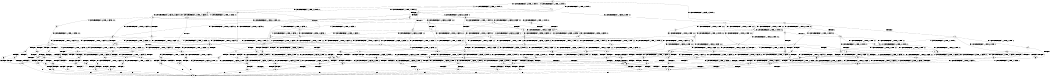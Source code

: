 digraph BCG {
size = "7, 10.5";
center = TRUE;
node [shape = circle];
0 [peripheries = 2];
0 -> 1 [label = "EX !0 !ATOMIC_EXCH_BRANCH (1, +1, TRUE, +0, 2, TRUE) !:0:"];
0 -> 2 [label = "EX !1 !ATOMIC_EXCH_BRANCH (1, +0, TRUE, +0, 1, TRUE) !:0:"];
0 -> 3 [label = "EX !2 !ATOMIC_EXCH_BRANCH (1, +0, FALSE, +0, 3, TRUE) !:0:"];
0 -> 4 [label = "EX !0 !ATOMIC_EXCH_BRANCH (1, +1, TRUE, +0, 2, TRUE) !:0:"];
1 -> 5 [label = "TERMINATE !0"];
2 -> 6 [label = "EX !0 !ATOMIC_EXCH_BRANCH (1, +1, TRUE, +0, 2, TRUE) !:0:1:"];
2 -> 7 [label = "EX !2 !ATOMIC_EXCH_BRANCH (1, +0, FALSE, +0, 3, TRUE) !:0:1:"];
2 -> 8 [label = "EX !0 !ATOMIC_EXCH_BRANCH (1, +1, TRUE, +0, 2, TRUE) !:0:1:"];
2 -> 2 [label = "EX !1 !ATOMIC_EXCH_BRANCH (1, +0, TRUE, +0, 1, TRUE) !:0:1:"];
3 -> 9 [label = "EX !0 !ATOMIC_EXCH_BRANCH (1, +1, TRUE, +0, 2, TRUE) !:0:2:"];
3 -> 10 [label = "TERMINATE !2"];
3 -> 11 [label = "EX !1 !ATOMIC_EXCH_BRANCH (1, +0, TRUE, +0, 1, TRUE) !:0:2:"];
3 -> 12 [label = "EX !0 !ATOMIC_EXCH_BRANCH (1, +1, TRUE, +0, 2, TRUE) !:0:2:"];
4 -> 5 [label = "TERMINATE !0"];
4 -> 13 [label = "TERMINATE !0"];
4 -> 14 [label = "EX !1 !ATOMIC_EXCH_BRANCH (1, +0, TRUE, +0, 1, FALSE) !:0:"];
4 -> 15 [label = "EX !2 !ATOMIC_EXCH_BRANCH (1, +0, FALSE, +0, 3, FALSE) !:0:"];
5 -> 16 [label = "EX !1 !ATOMIC_EXCH_BRANCH (1, +0, TRUE, +0, 1, FALSE) !:1:"];
6 -> 17 [label = "EX !1 !ATOMIC_EXCH_BRANCH (1, +0, TRUE, +0, 1, FALSE) !:0:1:"];
7 -> 18 [label = "EX !1 !ATOMIC_EXCH_BRANCH (1, +0, TRUE, +0, 1, TRUE) !:0:1:2:"];
7 -> 19 [label = "TERMINATE !2"];
7 -> 20 [label = "EX !0 !ATOMIC_EXCH_BRANCH (1, +1, TRUE, +0, 2, TRUE) !:0:1:2:"];
7 -> 11 [label = "EX !1 !ATOMIC_EXCH_BRANCH (1, +0, TRUE, +0, 1, TRUE) !:0:1:2:"];
8 -> 17 [label = "EX !1 !ATOMIC_EXCH_BRANCH (1, +0, TRUE, +0, 1, FALSE) !:0:1:"];
8 -> 21 [label = "TERMINATE !0"];
8 -> 22 [label = "EX !2 !ATOMIC_EXCH_BRANCH (1, +0, FALSE, +0, 3, FALSE) !:0:1:"];
8 -> 14 [label = "EX !1 !ATOMIC_EXCH_BRANCH (1, +0, TRUE, +0, 1, FALSE) !:0:1:"];
9 -> 23 [label = "TERMINATE !0"];
10 -> 24 [label = "EX !0 !ATOMIC_EXCH_BRANCH (1, +1, TRUE, +0, 2, TRUE) !:0:"];
10 -> 25 [label = "EX !1 !ATOMIC_EXCH_BRANCH (1, +0, TRUE, +0, 1, TRUE) !:0:"];
10 -> 26 [label = "EX !0 !ATOMIC_EXCH_BRANCH (1, +1, TRUE, +0, 2, TRUE) !:0:"];
11 -> 27 [label = "EX !0 !ATOMIC_EXCH_BRANCH (1, +1, TRUE, +0, 2, TRUE) !:0:1:2:"];
11 -> 19 [label = "TERMINATE !2"];
11 -> 20 [label = "EX !0 !ATOMIC_EXCH_BRANCH (1, +1, TRUE, +0, 2, TRUE) !:0:1:2:"];
11 -> 11 [label = "EX !1 !ATOMIC_EXCH_BRANCH (1, +0, TRUE, +0, 1, TRUE) !:0:1:2:"];
12 -> 23 [label = "TERMINATE !0"];
12 -> 28 [label = "TERMINATE !2"];
12 -> 29 [label = "TERMINATE !0"];
12 -> 30 [label = "EX !1 !ATOMIC_EXCH_BRANCH (1, +0, TRUE, +0, 1, FALSE) !:0:2:"];
13 -> 16 [label = "EX !1 !ATOMIC_EXCH_BRANCH (1, +0, TRUE, +0, 1, FALSE) !:1:"];
13 -> 31 [label = "EX !2 !ATOMIC_EXCH_BRANCH (1, +0, FALSE, +0, 3, FALSE) !:1:"];
13 -> 32 [label = "EX !1 !ATOMIC_EXCH_BRANCH (1, +0, TRUE, +0, 1, FALSE) !:1:"];
14 -> 33 [label = "TERMINATE !0"];
14 -> 34 [label = "TERMINATE !1"];
14 -> 35 [label = "TERMINATE !0"];
14 -> 36 [label = "EX !2 !ATOMIC_EXCH_BRANCH (1, +0, FALSE, +0, 3, TRUE) !:0:1:"];
15 -> 37 [label = "EX !2 !ATOMIC_EXCH_BRANCH (1, +1, TRUE, +1, 1, TRUE) !:0:2:"];
15 -> 38 [label = "TERMINATE !0"];
15 -> 39 [label = "EX !1 !ATOMIC_EXCH_BRANCH (1, +0, TRUE, +0, 1, FALSE) !:0:2:"];
15 -> 40 [label = "EX !2 !ATOMIC_EXCH_BRANCH (1, +1, TRUE, +1, 1, TRUE) !:0:2:"];
16 -> 41 [label = "TERMINATE !1"];
17 -> 33 [label = "TERMINATE !0"];
18 -> 27 [label = "EX !0 !ATOMIC_EXCH_BRANCH (1, +1, TRUE, +0, 2, TRUE) !:0:1:2:"];
19 -> 42 [label = "EX !1 !ATOMIC_EXCH_BRANCH (1, +0, TRUE, +0, 1, TRUE) !:0:1:"];
19 -> 43 [label = "EX !0 !ATOMIC_EXCH_BRANCH (1, +1, TRUE, +0, 2, TRUE) !:0:1:"];
19 -> 25 [label = "EX !1 !ATOMIC_EXCH_BRANCH (1, +0, TRUE, +0, 1, TRUE) !:0:1:"];
20 -> 44 [label = "EX !1 !ATOMIC_EXCH_BRANCH (1, +0, TRUE, +0, 1, FALSE) !:0:1:2:"];
20 -> 45 [label = "TERMINATE !2"];
20 -> 46 [label = "TERMINATE !0"];
20 -> 30 [label = "EX !1 !ATOMIC_EXCH_BRANCH (1, +0, TRUE, +0, 1, FALSE) !:0:1:2:"];
21 -> 16 [label = "EX !1 !ATOMIC_EXCH_BRANCH (1, +0, TRUE, +0, 1, FALSE) !:1:"];
21 -> 47 [label = "EX !2 !ATOMIC_EXCH_BRANCH (1, +0, FALSE, +0, 3, FALSE) !:1:"];
21 -> 32 [label = "EX !1 !ATOMIC_EXCH_BRANCH (1, +0, TRUE, +0, 1, FALSE) !:1:"];
22 -> 48 [label = "EX !1 !ATOMIC_EXCH_BRANCH (1, +0, TRUE, +0, 1, FALSE) !:0:1:2:"];
22 -> 49 [label = "TERMINATE !0"];
22 -> 50 [label = "EX !2 !ATOMIC_EXCH_BRANCH (1, +1, TRUE, +1, 1, TRUE) !:0:1:2:"];
22 -> 39 [label = "EX !1 !ATOMIC_EXCH_BRANCH (1, +0, TRUE, +0, 1, FALSE) !:0:1:2:"];
23 -> 51 [label = "EX !1 !ATOMIC_EXCH_BRANCH (1, +0, TRUE, +0, 1, FALSE) !:1:2:"];
24 -> 52 [label = "TERMINATE !0"];
25 -> 53 [label = "EX !0 !ATOMIC_EXCH_BRANCH (1, +1, TRUE, +0, 2, TRUE) !:0:1:"];
25 -> 43 [label = "EX !0 !ATOMIC_EXCH_BRANCH (1, +1, TRUE, +0, 2, TRUE) !:0:1:"];
25 -> 25 [label = "EX !1 !ATOMIC_EXCH_BRANCH (1, +0, TRUE, +0, 1, TRUE) !:0:1:"];
26 -> 52 [label = "TERMINATE !0"];
26 -> 54 [label = "TERMINATE !0"];
26 -> 55 [label = "EX !1 !ATOMIC_EXCH_BRANCH (1, +0, TRUE, +0, 1, FALSE) !:0:"];
27 -> 44 [label = "EX !1 !ATOMIC_EXCH_BRANCH (1, +0, TRUE, +0, 1, FALSE) !:0:1:2:"];
28 -> 52 [label = "TERMINATE !0"];
28 -> 54 [label = "TERMINATE !0"];
28 -> 55 [label = "EX !1 !ATOMIC_EXCH_BRANCH (1, +0, TRUE, +0, 1, FALSE) !:0:"];
29 -> 51 [label = "EX !1 !ATOMIC_EXCH_BRANCH (1, +0, TRUE, +0, 1, FALSE) !:1:2:"];
29 -> 56 [label = "TERMINATE !2"];
29 -> 57 [label = "EX !1 !ATOMIC_EXCH_BRANCH (1, +0, TRUE, +0, 1, FALSE) !:1:2:"];
30 -> 58 [label = "TERMINATE !0"];
30 -> 59 [label = "TERMINATE !1"];
30 -> 60 [label = "TERMINATE !2"];
30 -> 61 [label = "TERMINATE !0"];
31 -> 62 [label = "EX !2 !ATOMIC_EXCH_BRANCH (1, +1, TRUE, +1, 1, TRUE) !:1:2:"];
31 -> 63 [label = "EX !1 !ATOMIC_EXCH_BRANCH (1, +0, TRUE, +0, 1, FALSE) !:1:2:"];
31 -> 64 [label = "EX !2 !ATOMIC_EXCH_BRANCH (1, +1, TRUE, +1, 1, TRUE) !:1:2:"];
32 -> 41 [label = "TERMINATE !1"];
32 -> 65 [label = "TERMINATE !1"];
32 -> 66 [label = "EX !2 !ATOMIC_EXCH_BRANCH (1, +0, FALSE, +0, 3, TRUE) !:1:"];
33 -> 41 [label = "TERMINATE !1"];
34 -> 67 [label = "TERMINATE !0"];
34 -> 68 [label = "TERMINATE !0"];
34 -> 69 [label = "EX !2 !ATOMIC_EXCH_BRANCH (1, +0, FALSE, +0, 3, TRUE) !:0:"];
35 -> 41 [label = "TERMINATE !1"];
35 -> 65 [label = "TERMINATE !1"];
35 -> 66 [label = "EX !2 !ATOMIC_EXCH_BRANCH (1, +0, FALSE, +0, 3, TRUE) !:1:"];
36 -> 58 [label = "TERMINATE !0"];
36 -> 59 [label = "TERMINATE !1"];
36 -> 60 [label = "TERMINATE !2"];
36 -> 61 [label = "TERMINATE !0"];
37 -> 70 [label = "TERMINATE !0"];
38 -> 62 [label = "EX !2 !ATOMIC_EXCH_BRANCH (1, +1, TRUE, +1, 1, TRUE) !:1:2:"];
38 -> 63 [label = "EX !1 !ATOMIC_EXCH_BRANCH (1, +0, TRUE, +0, 1, FALSE) !:1:2:"];
38 -> 64 [label = "EX !2 !ATOMIC_EXCH_BRANCH (1, +1, TRUE, +1, 1, TRUE) !:1:2:"];
39 -> 71 [label = "EX !2 !ATOMIC_EXCH_BRANCH (1, +1, TRUE, +1, 1, FALSE) !:0:1:2:"];
39 -> 72 [label = "TERMINATE !1"];
39 -> 73 [label = "TERMINATE !0"];
39 -> 74 [label = "EX !2 !ATOMIC_EXCH_BRANCH (1, +1, TRUE, +1, 1, FALSE) !:0:1:2:"];
40 -> 70 [label = "TERMINATE !0"];
40 -> 75 [label = "TERMINATE !0"];
40 -> 76 [label = "EX !1 !ATOMIC_EXCH_BRANCH (1, +0, TRUE, +0, 1, FALSE) !:0:2:"];
40 -> 15 [label = "EX !2 !ATOMIC_EXCH_BRANCH (1, +0, FALSE, +0, 3, FALSE) !:0:2:"];
41 -> 77 [label = "EX !2 !ATOMIC_EXCH_BRANCH (1, +0, FALSE, +0, 3, TRUE) !:2:"];
42 -> 53 [label = "EX !0 !ATOMIC_EXCH_BRANCH (1, +1, TRUE, +0, 2, TRUE) !:0:1:"];
43 -> 78 [label = "EX !1 !ATOMIC_EXCH_BRANCH (1, +0, TRUE, +0, 1, FALSE) !:0:1:"];
43 -> 79 [label = "TERMINATE !0"];
43 -> 55 [label = "EX !1 !ATOMIC_EXCH_BRANCH (1, +0, TRUE, +0, 1, FALSE) !:0:1:"];
44 -> 58 [label = "TERMINATE !0"];
45 -> 78 [label = "EX !1 !ATOMIC_EXCH_BRANCH (1, +0, TRUE, +0, 1, FALSE) !:0:1:"];
45 -> 79 [label = "TERMINATE !0"];
45 -> 55 [label = "EX !1 !ATOMIC_EXCH_BRANCH (1, +0, TRUE, +0, 1, FALSE) !:0:1:"];
46 -> 51 [label = "EX !1 !ATOMIC_EXCH_BRANCH (1, +0, TRUE, +0, 1, FALSE) !:1:2:"];
46 -> 80 [label = "TERMINATE !2"];
46 -> 57 [label = "EX !1 !ATOMIC_EXCH_BRANCH (1, +0, TRUE, +0, 1, FALSE) !:1:2:"];
47 -> 81 [label = "EX !1 !ATOMIC_EXCH_BRANCH (1, +0, TRUE, +0, 1, FALSE) !:1:2:"];
47 -> 82 [label = "EX !2 !ATOMIC_EXCH_BRANCH (1, +1, TRUE, +1, 1, TRUE) !:1:2:"];
47 -> 63 [label = "EX !1 !ATOMIC_EXCH_BRANCH (1, +0, TRUE, +0, 1, FALSE) !:1:2:"];
48 -> 71 [label = "EX !2 !ATOMIC_EXCH_BRANCH (1, +1, TRUE, +1, 1, FALSE) !:0:1:2:"];
49 -> 81 [label = "EX !1 !ATOMIC_EXCH_BRANCH (1, +0, TRUE, +0, 1, FALSE) !:1:2:"];
49 -> 82 [label = "EX !2 !ATOMIC_EXCH_BRANCH (1, +1, TRUE, +1, 1, TRUE) !:1:2:"];
49 -> 63 [label = "EX !1 !ATOMIC_EXCH_BRANCH (1, +0, TRUE, +0, 1, FALSE) !:1:2:"];
50 -> 83 [label = "EX !1 !ATOMIC_EXCH_BRANCH (1, +0, TRUE, +0, 1, FALSE) !:0:1:2:"];
50 -> 84 [label = "TERMINATE !0"];
50 -> 22 [label = "EX !2 !ATOMIC_EXCH_BRANCH (1, +0, FALSE, +0, 3, FALSE) !:0:1:2:"];
50 -> 76 [label = "EX !1 !ATOMIC_EXCH_BRANCH (1, +0, TRUE, +0, 1, FALSE) !:0:1:2:"];
51 -> 85 [label = "TERMINATE !2"];
52 -> 86 [label = "EX !1 !ATOMIC_EXCH_BRANCH (1, +0, TRUE, +0, 1, FALSE) !:1:"];
53 -> 78 [label = "EX !1 !ATOMIC_EXCH_BRANCH (1, +0, TRUE, +0, 1, FALSE) !:0:1:"];
54 -> 86 [label = "EX !1 !ATOMIC_EXCH_BRANCH (1, +0, TRUE, +0, 1, FALSE) !:1:"];
54 -> 87 [label = "EX !1 !ATOMIC_EXCH_BRANCH (1, +0, TRUE, +0, 1, FALSE) !:1:"];
55 -> 88 [label = "TERMINATE !0"];
55 -> 89 [label = "TERMINATE !1"];
55 -> 90 [label = "TERMINATE !0"];
56 -> 86 [label = "EX !1 !ATOMIC_EXCH_BRANCH (1, +0, TRUE, +0, 1, FALSE) !:1:"];
56 -> 87 [label = "EX !1 !ATOMIC_EXCH_BRANCH (1, +0, TRUE, +0, 1, FALSE) !:1:"];
57 -> 85 [label = "TERMINATE !2"];
57 -> 91 [label = "TERMINATE !1"];
57 -> 92 [label = "TERMINATE !2"];
58 -> 85 [label = "TERMINATE !2"];
59 -> 93 [label = "TERMINATE !0"];
59 -> 94 [label = "TERMINATE !2"];
59 -> 95 [label = "TERMINATE !0"];
60 -> 88 [label = "TERMINATE !0"];
60 -> 89 [label = "TERMINATE !1"];
60 -> 90 [label = "TERMINATE !0"];
61 -> 85 [label = "TERMINATE !2"];
61 -> 91 [label = "TERMINATE !1"];
61 -> 92 [label = "TERMINATE !2"];
62 -> 96 [label = "EX !1 !ATOMIC_EXCH_BRANCH (1, +0, TRUE, +0, 1, FALSE) !:1:2:"];
63 -> 97 [label = "EX !2 !ATOMIC_EXCH_BRANCH (1, +1, TRUE, +1, 1, FALSE) !:1:2:"];
63 -> 98 [label = "TERMINATE !1"];
63 -> 99 [label = "EX !2 !ATOMIC_EXCH_BRANCH (1, +1, TRUE, +1, 1, FALSE) !:1:2:"];
64 -> 96 [label = "EX !1 !ATOMIC_EXCH_BRANCH (1, +0, TRUE, +0, 1, FALSE) !:1:2:"];
64 -> 100 [label = "EX !1 !ATOMIC_EXCH_BRANCH (1, +0, TRUE, +0, 1, FALSE) !:1:2:"];
64 -> 31 [label = "EX !2 !ATOMIC_EXCH_BRANCH (1, +0, FALSE, +0, 3, FALSE) !:1:2:"];
65 -> 77 [label = "EX !2 !ATOMIC_EXCH_BRANCH (1, +0, FALSE, +0, 3, TRUE) !:2:"];
65 -> 101 [label = "EX !2 !ATOMIC_EXCH_BRANCH (1, +0, FALSE, +0, 3, TRUE) !:2:"];
66 -> 85 [label = "TERMINATE !2"];
66 -> 91 [label = "TERMINATE !1"];
66 -> 92 [label = "TERMINATE !2"];
67 -> 102 [label = "EX !2 !ATOMIC_EXCH_BRANCH (1, +0, FALSE, +0, 3, TRUE) !:1:2:"];
68 -> 102 [label = "EX !2 !ATOMIC_EXCH_BRANCH (1, +0, FALSE, +0, 3, TRUE) !:1:2:"];
68 -> 103 [label = "EX !2 !ATOMIC_EXCH_BRANCH (1, +0, FALSE, +0, 3, TRUE) !:1:2:"];
69 -> 93 [label = "TERMINATE !0"];
69 -> 94 [label = "TERMINATE !2"];
69 -> 95 [label = "TERMINATE !0"];
70 -> 104 [label = "EX !2 !ATOMIC_EXCH_BRANCH (1, +0, FALSE, +0, 3, FALSE) !:1:2:"];
71 -> 105 [label = "TERMINATE !0"];
72 -> 106 [label = "EX !2 !ATOMIC_EXCH_BRANCH (1, +1, TRUE, +1, 1, FALSE) !:0:2:"];
72 -> 107 [label = "TERMINATE !0"];
72 -> 108 [label = "EX !2 !ATOMIC_EXCH_BRANCH (1, +1, TRUE, +1, 1, FALSE) !:0:2:"];
73 -> 97 [label = "EX !2 !ATOMIC_EXCH_BRANCH (1, +1, TRUE, +1, 1, FALSE) !:1:2:"];
73 -> 98 [label = "TERMINATE !1"];
73 -> 99 [label = "EX !2 !ATOMIC_EXCH_BRANCH (1, +1, TRUE, +1, 1, FALSE) !:1:2:"];
74 -> 105 [label = "TERMINATE !0"];
74 -> 109 [label = "TERMINATE !1"];
74 -> 110 [label = "TERMINATE !2"];
74 -> 111 [label = "TERMINATE !0"];
75 -> 104 [label = "EX !2 !ATOMIC_EXCH_BRANCH (1, +0, FALSE, +0, 3, FALSE) !:1:2:"];
75 -> 100 [label = "EX !1 !ATOMIC_EXCH_BRANCH (1, +0, TRUE, +0, 1, FALSE) !:1:2:"];
75 -> 31 [label = "EX !2 !ATOMIC_EXCH_BRANCH (1, +0, FALSE, +0, 3, FALSE) !:1:2:"];
76 -> 112 [label = "EX !2 !ATOMIC_EXCH_BRANCH (1, +0, FALSE, +0, 3, TRUE) !:0:1:2:"];
76 -> 113 [label = "TERMINATE !1"];
76 -> 114 [label = "TERMINATE !0"];
76 -> 36 [label = "EX !2 !ATOMIC_EXCH_BRANCH (1, +0, FALSE, +0, 3, TRUE) !:0:1:2:"];
77 -> 115 [label = "TERMINATE !2"];
78 -> 88 [label = "TERMINATE !0"];
79 -> 86 [label = "EX !1 !ATOMIC_EXCH_BRANCH (1, +0, TRUE, +0, 1, FALSE) !:1:"];
79 -> 87 [label = "EX !1 !ATOMIC_EXCH_BRANCH (1, +0, TRUE, +0, 1, FALSE) !:1:"];
80 -> 86 [label = "EX !1 !ATOMIC_EXCH_BRANCH (1, +0, TRUE, +0, 1, FALSE) !:1:"];
80 -> 87 [label = "EX !1 !ATOMIC_EXCH_BRANCH (1, +0, TRUE, +0, 1, FALSE) !:1:"];
81 -> 97 [label = "EX !2 !ATOMIC_EXCH_BRANCH (1, +1, TRUE, +1, 1, FALSE) !:1:2:"];
82 -> 96 [label = "EX !1 !ATOMIC_EXCH_BRANCH (1, +0, TRUE, +0, 1, FALSE) !:1:2:"];
82 -> 47 [label = "EX !2 !ATOMIC_EXCH_BRANCH (1, +0, FALSE, +0, 3, FALSE) !:1:2:"];
82 -> 100 [label = "EX !1 !ATOMIC_EXCH_BRANCH (1, +0, TRUE, +0, 1, FALSE) !:1:2:"];
83 -> 112 [label = "EX !2 !ATOMIC_EXCH_BRANCH (1, +0, FALSE, +0, 3, TRUE) !:0:1:2:"];
84 -> 96 [label = "EX !1 !ATOMIC_EXCH_BRANCH (1, +0, TRUE, +0, 1, FALSE) !:1:2:"];
84 -> 47 [label = "EX !2 !ATOMIC_EXCH_BRANCH (1, +0, FALSE, +0, 3, FALSE) !:1:2:"];
84 -> 100 [label = "EX !1 !ATOMIC_EXCH_BRANCH (1, +0, TRUE, +0, 1, FALSE) !:1:2:"];
85 -> 116 [label = "TERMINATE !1"];
86 -> 116 [label = "TERMINATE !1"];
87 -> 116 [label = "TERMINATE !1"];
87 -> 117 [label = "TERMINATE !1"];
88 -> 116 [label = "TERMINATE !1"];
89 -> 118 [label = "TERMINATE !0"];
89 -> 119 [label = "TERMINATE !0"];
90 -> 116 [label = "TERMINATE !1"];
90 -> 117 [label = "TERMINATE !1"];
91 -> 115 [label = "TERMINATE !2"];
91 -> 120 [label = "TERMINATE !2"];
92 -> 116 [label = "TERMINATE !1"];
92 -> 117 [label = "TERMINATE !1"];
93 -> 121 [label = "TERMINATE !2"];
94 -> 118 [label = "TERMINATE !0"];
94 -> 119 [label = "TERMINATE !0"];
95 -> 121 [label = "TERMINATE !2"];
95 -> 122 [label = "TERMINATE !2"];
96 -> 123 [label = "EX !2 !ATOMIC_EXCH_BRANCH (1, +0, FALSE, +0, 3, TRUE) !:1:2:"];
97 -> 124 [label = "TERMINATE !2"];
98 -> 125 [label = "EX !2 !ATOMIC_EXCH_BRANCH (1, +1, TRUE, +1, 1, FALSE) !:2:"];
98 -> 126 [label = "EX !2 !ATOMIC_EXCH_BRANCH (1, +1, TRUE, +1, 1, FALSE) !:2:"];
99 -> 124 [label = "TERMINATE !2"];
99 -> 127 [label = "TERMINATE !1"];
99 -> 128 [label = "TERMINATE !2"];
100 -> 123 [label = "EX !2 !ATOMIC_EXCH_BRANCH (1, +0, FALSE, +0, 3, TRUE) !:1:2:"];
100 -> 129 [label = "TERMINATE !1"];
100 -> 66 [label = "EX !2 !ATOMIC_EXCH_BRANCH (1, +0, FALSE, +0, 3, TRUE) !:1:2:"];
101 -> 115 [label = "TERMINATE !2"];
101 -> 120 [label = "TERMINATE !2"];
102 -> 121 [label = "TERMINATE !2"];
103 -> 121 [label = "TERMINATE !2"];
103 -> 122 [label = "TERMINATE !2"];
104 -> 62 [label = "EX !2 !ATOMIC_EXCH_BRANCH (1, +1, TRUE, +1, 1, TRUE) !:1:2:"];
105 -> 124 [label = "TERMINATE !2"];
106 -> 130 [label = "TERMINATE !0"];
107 -> 131 [label = "EX !2 !ATOMIC_EXCH_BRANCH (1, +1, TRUE, +1, 1, FALSE) !:1:2:"];
107 -> 132 [label = "EX !2 !ATOMIC_EXCH_BRANCH (1, +1, TRUE, +1, 1, FALSE) !:1:2:"];
108 -> 130 [label = "TERMINATE !0"];
108 -> 133 [label = "TERMINATE !2"];
108 -> 134 [label = "TERMINATE !0"];
109 -> 130 [label = "TERMINATE !0"];
109 -> 133 [label = "TERMINATE !2"];
109 -> 134 [label = "TERMINATE !0"];
110 -> 135 [label = "TERMINATE !0"];
110 -> 136 [label = "TERMINATE !1"];
110 -> 137 [label = "TERMINATE !0"];
111 -> 124 [label = "TERMINATE !2"];
111 -> 127 [label = "TERMINATE !1"];
111 -> 128 [label = "TERMINATE !2"];
112 -> 58 [label = "TERMINATE !0"];
113 -> 138 [label = "EX !2 !ATOMIC_EXCH_BRANCH (1, +0, FALSE, +0, 3, TRUE) !:0:2:"];
113 -> 139 [label = "TERMINATE !0"];
113 -> 69 [label = "EX !2 !ATOMIC_EXCH_BRANCH (1, +0, FALSE, +0, 3, TRUE) !:0:2:"];
114 -> 123 [label = "EX !2 !ATOMIC_EXCH_BRANCH (1, +0, FALSE, +0, 3, TRUE) !:1:2:"];
114 -> 129 [label = "TERMINATE !1"];
114 -> 66 [label = "EX !2 !ATOMIC_EXCH_BRANCH (1, +0, FALSE, +0, 3, TRUE) !:1:2:"];
115 -> 140 [label = "exit"];
116 -> 140 [label = "exit"];
117 -> 140 [label = "exit"];
118 -> 140 [label = "exit"];
119 -> 140 [label = "exit"];
120 -> 140 [label = "exit"];
121 -> 140 [label = "exit"];
122 -> 140 [label = "exit"];
123 -> 85 [label = "TERMINATE !2"];
124 -> 141 [label = "TERMINATE !1"];
125 -> 142 [label = "TERMINATE !2"];
126 -> 142 [label = "TERMINATE !2"];
126 -> 143 [label = "TERMINATE !2"];
127 -> 142 [label = "TERMINATE !2"];
127 -> 143 [label = "TERMINATE !2"];
128 -> 141 [label = "TERMINATE !1"];
128 -> 144 [label = "TERMINATE !1"];
129 -> 77 [label = "EX !2 !ATOMIC_EXCH_BRANCH (1, +0, FALSE, +0, 3, TRUE) !:2:"];
129 -> 101 [label = "EX !2 !ATOMIC_EXCH_BRANCH (1, +0, FALSE, +0, 3, TRUE) !:2:"];
130 -> 145 [label = "TERMINATE !2"];
131 -> 145 [label = "TERMINATE !2"];
132 -> 145 [label = "TERMINATE !2"];
132 -> 146 [label = "TERMINATE !2"];
133 -> 147 [label = "TERMINATE !0"];
133 -> 148 [label = "TERMINATE !0"];
134 -> 145 [label = "TERMINATE !2"];
134 -> 146 [label = "TERMINATE !2"];
135 -> 141 [label = "TERMINATE !1"];
136 -> 147 [label = "TERMINATE !0"];
136 -> 148 [label = "TERMINATE !0"];
137 -> 141 [label = "TERMINATE !1"];
137 -> 144 [label = "TERMINATE !1"];
138 -> 93 [label = "TERMINATE !0"];
139 -> 102 [label = "EX !2 !ATOMIC_EXCH_BRANCH (1, +0, FALSE, +0, 3, TRUE) !:1:2:"];
139 -> 103 [label = "EX !2 !ATOMIC_EXCH_BRANCH (1, +0, FALSE, +0, 3, TRUE) !:1:2:"];
141 -> 140 [label = "exit"];
142 -> 140 [label = "exit"];
143 -> 140 [label = "exit"];
144 -> 140 [label = "exit"];
145 -> 140 [label = "exit"];
146 -> 140 [label = "exit"];
147 -> 140 [label = "exit"];
148 -> 140 [label = "exit"];
}
